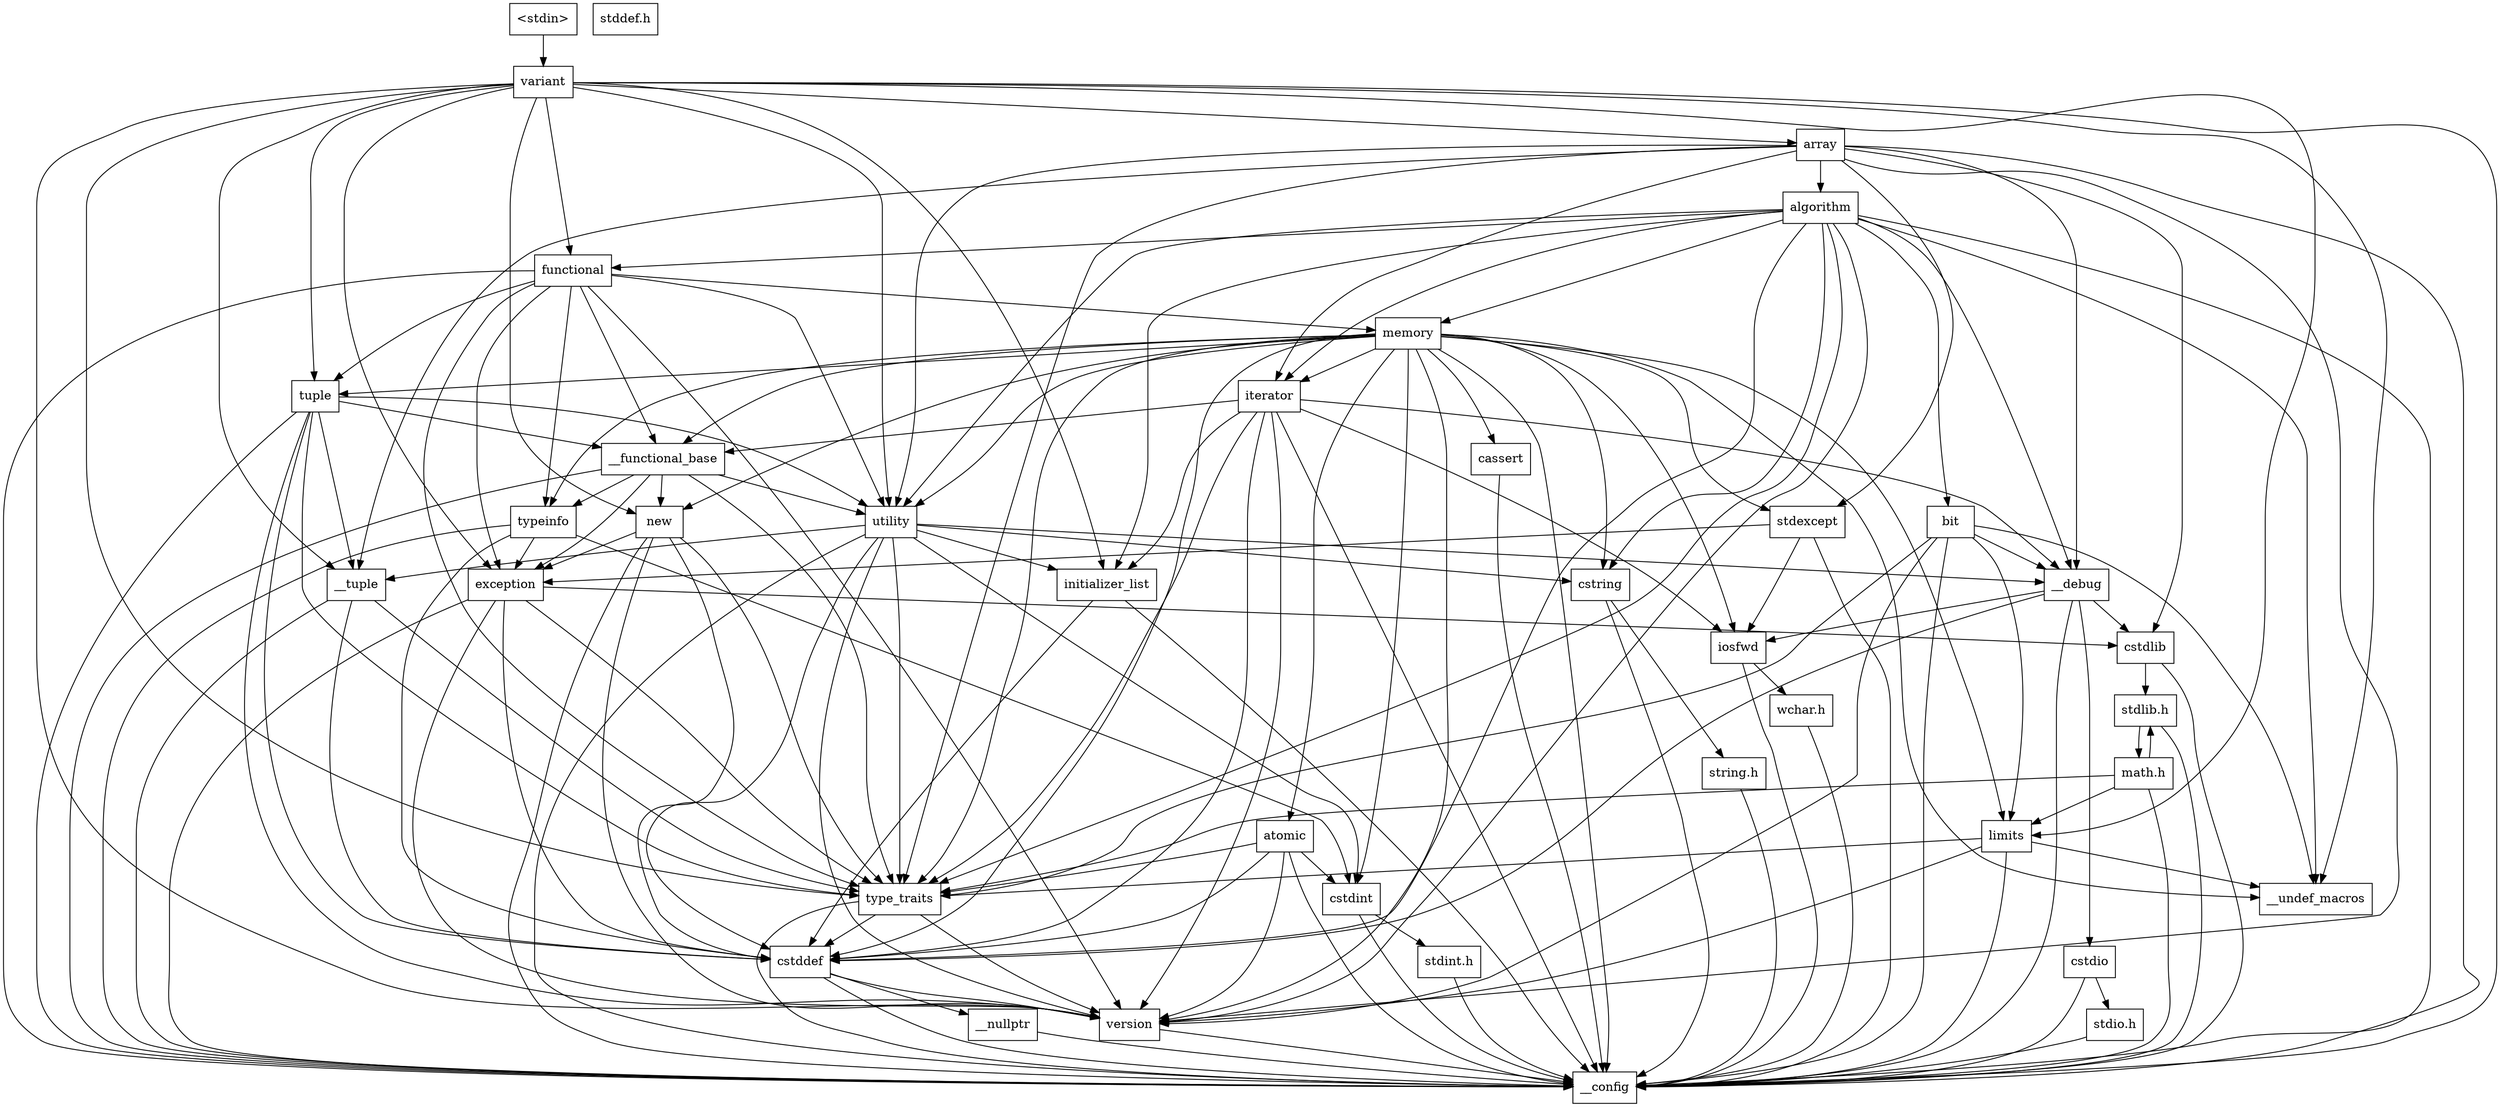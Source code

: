 digraph "dependencies" {
  header_0 [ shape="box", label="\<stdin\>" ];
  header_1 [ shape="box", label="variant" ];
  header_100 [ shape="box", label="iterator" ];
  header_101 [ shape="box", label="__functional_base" ];
  header_102 [ shape="box", label="typeinfo" ];
  header_103 [ shape="box", label="exception" ];
  header_104 [ shape="box", label="new" ];
  header_105 [ shape="box", label="algorithm" ];
  header_106 [ shape="box", label="memory" ];
  header_107 [ shape="box", label="tuple" ];
  header_108 [ shape="box", label="stdexcept" ];
  header_109 [ shape="box", label="cassert" ];
  header_11 [ shape="box", label="__tuple" ];
  header_111 [ shape="box", label="atomic" ];
  header_112 [ shape="box", label="functional" ];
  header_113 [ shape="box", label="bit" ];
  header_12 [ shape="box", label="cstddef" ];
  header_13 [ shape="box", label="version" ];
  header_16 [ shape="box", label="__nullptr" ];
  header_17 [ shape="box", label="type_traits" ];
  header_18 [ shape="box", label="array" ];
  header_19 [ shape="box", label="utility" ];
  header_2 [ shape="box", label="__config" ];
  header_20 [ shape="box", label="initializer_list" ];
  header_21 [ shape="box", label="cstring" ];
  header_22 [ shape="box", label="string.h" ];
  header_25 [ shape="box", label="stddef.h" ];
  header_29 [ shape="box", label="cstdint" ];
  header_30 [ shape="box", label="stdint.h" ];
  header_38 [ shape="box", label="__debug" ];
  header_39 [ shape="box", label="iosfwd" ];
  header_40 [ shape="box", label="wchar.h" ];
  header_50 [ shape="box", label="cstdlib" ];
  header_51 [ shape="box", label="stdlib.h" ];
  header_76 [ shape="box", label="math.h" ];
  header_88 [ shape="box", label="limits" ];
  header_89 [ shape="box", label="__undef_macros" ];
  header_90 [ shape="box", label="cstdio" ];
  header_91 [ shape="box", label="stdio.h" ];
  header_76 -> header_51;
  header_76 -> header_17;
  header_76 -> header_2;
  header_76 -> header_88;
  header_112 -> header_17;
  header_112 -> header_13;
  header_112 -> header_19;
  header_112 -> header_2;
  header_112 -> header_107;
  header_112 -> header_106;
  header_112 -> header_101;
  header_112 -> header_103;
  header_112 -> header_102;
  header_113 -> header_17;
  header_113 -> header_38;
  header_113 -> header_13;
  header_113 -> header_89;
  header_113 -> header_88;
  header_113 -> header_2;
  header_111 -> header_29;
  header_111 -> header_17;
  header_111 -> header_2;
  header_111 -> header_12;
  header_111 -> header_13;
  header_40 -> header_2;
  header_105 -> header_17;
  header_105 -> header_38;
  header_105 -> header_12;
  header_105 -> header_13;
  header_105 -> header_21;
  header_105 -> header_20;
  header_105 -> header_19;
  header_105 -> header_89;
  header_105 -> header_2;
  header_105 -> header_106;
  header_105 -> header_112;
  header_105 -> header_100;
  header_105 -> header_113;
  header_104 -> header_17;
  header_104 -> header_2;
  header_104 -> header_12;
  header_104 -> header_103;
  header_104 -> header_13;
  header_107 -> header_17;
  header_107 -> header_11;
  header_107 -> header_12;
  header_107 -> header_13;
  header_107 -> header_19;
  header_107 -> header_2;
  header_107 -> header_101;
  header_106 -> header_17;
  header_106 -> header_29;
  header_106 -> header_12;
  header_106 -> header_39;
  header_106 -> header_13;
  header_106 -> header_21;
  header_106 -> header_19;
  header_106 -> header_2;
  header_106 -> header_89;
  header_106 -> header_88;
  header_106 -> header_109;
  header_106 -> header_108;
  header_106 -> header_104;
  header_106 -> header_107;
  header_106 -> header_111;
  header_106 -> header_101;
  header_106 -> header_100;
  header_106 -> header_102;
  header_101 -> header_17;
  header_101 -> header_19;
  header_101 -> header_2;
  header_101 -> header_104;
  header_101 -> header_103;
  header_101 -> header_102;
  header_100 -> header_17;
  header_100 -> header_38;
  header_100 -> header_12;
  header_100 -> header_39;
  header_100 -> header_13;
  header_100 -> header_20;
  header_100 -> header_2;
  header_100 -> header_101;
  header_0 -> header_1;
  header_1 -> header_17;
  header_1 -> header_11;
  header_1 -> header_13;
  header_1 -> header_18;
  header_1 -> header_19;
  header_1 -> header_20;
  header_1 -> header_89;
  header_1 -> header_88;
  header_1 -> header_2;
  header_1 -> header_104;
  header_1 -> header_107;
  header_1 -> header_112;
  header_1 -> header_103;
  header_50 -> header_51;
  header_50 -> header_2;
  header_51 -> header_76;
  header_51 -> header_2;
  header_29 -> header_2;
  header_29 -> header_30;
  header_21 -> header_2;
  header_21 -> header_22;
  header_20 -> header_2;
  header_20 -> header_12;
  header_22 -> header_2;
  header_38 -> header_50;
  header_38 -> header_90;
  header_38 -> header_2;
  header_38 -> header_12;
  header_38 -> header_39;
  header_39 -> header_2;
  header_39 -> header_40;
  header_30 -> header_2;
  header_109 -> header_2;
  header_108 -> header_2;
  header_108 -> header_103;
  header_108 -> header_39;
  header_88 -> header_89;
  header_88 -> header_17;
  header_88 -> header_2;
  header_88 -> header_13;
  header_103 -> header_50;
  header_103 -> header_17;
  header_103 -> header_2;
  header_103 -> header_12;
  header_103 -> header_13;
  header_102 -> header_29;
  header_102 -> header_2;
  header_102 -> header_12;
  header_102 -> header_103;
  header_16 -> header_2;
  header_17 -> header_2;
  header_17 -> header_12;
  header_17 -> header_13;
  header_11 -> header_17;
  header_11 -> header_2;
  header_11 -> header_12;
  header_12 -> header_16;
  header_12 -> header_2;
  header_12 -> header_13;
  header_13 -> header_2;
  header_18 -> header_17;
  header_18 -> header_11;
  header_18 -> header_38;
  header_18 -> header_13;
  header_18 -> header_50;
  header_18 -> header_19;
  header_18 -> header_2;
  header_18 -> header_108;
  header_18 -> header_105;
  header_18 -> header_100;
  header_19 -> header_17;
  header_19 -> header_29;
  header_19 -> header_11;
  header_19 -> header_12;
  header_19 -> header_13;
  header_19 -> header_21;
  header_19 -> header_20;
  header_19 -> header_38;
  header_19 -> header_2;
  header_90 -> header_2;
  header_90 -> header_91;
  header_91 -> header_2;
}